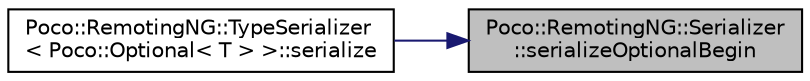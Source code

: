 digraph "Poco::RemotingNG::Serializer::serializeOptionalBegin"
{
 // LATEX_PDF_SIZE
  edge [fontname="Helvetica",fontsize="10",labelfontname="Helvetica",labelfontsize="10"];
  node [fontname="Helvetica",fontsize="10",shape=record];
  rankdir="RL";
  Node1 [label="Poco::RemotingNG::Serializer\l::serializeOptionalBegin",height=0.2,width=0.4,color="black", fillcolor="grey75", style="filled", fontcolor="black",tooltip="End serialization of a Nullable or pointer which may be NULL."];
  Node1 -> Node2 [dir="back",color="midnightblue",fontsize="10",style="solid"];
  Node2 [label="Poco::RemotingNG::TypeSerializer\l\< Poco::Optional\< T \> \>::serialize",height=0.2,width=0.4,color="black", fillcolor="white", style="filled",URL="$classPoco_1_1RemotingNG_1_1TypeSerializer_3_01Poco_1_1Optional_3_01T_01_4_01_4.html#a3a1ff83eacae35bcb048d10327091524",tooltip=" "];
}
